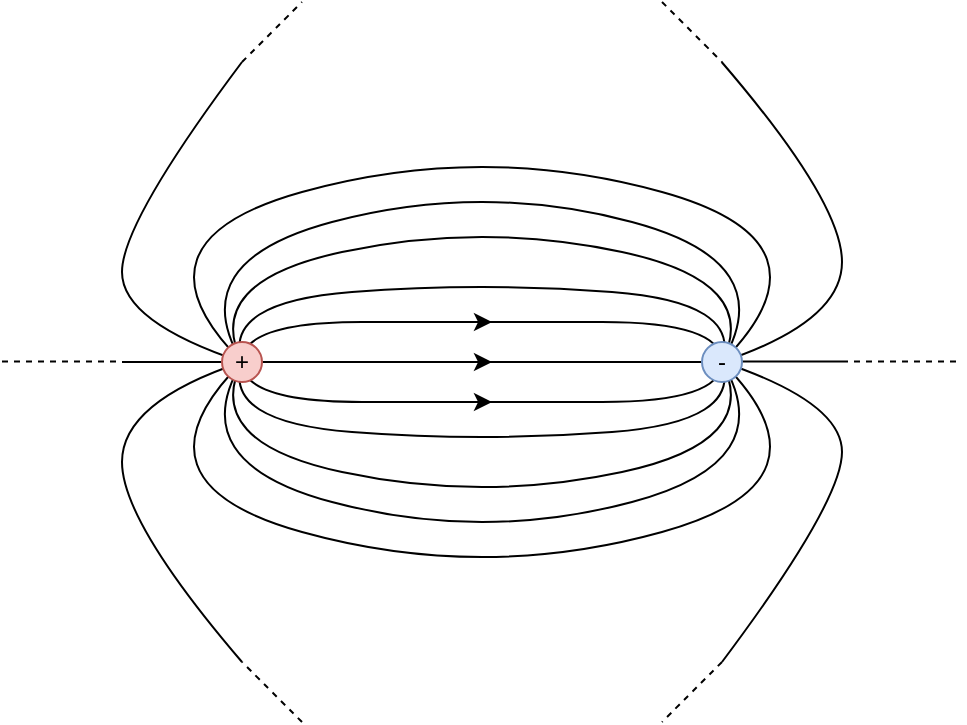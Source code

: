 <mxfile version="24.7.17">
  <diagram name="Pagina-1" id="1iP72UF2LDxVLIAfxwxM">
    <mxGraphModel dx="676" dy="391" grid="1" gridSize="10" guides="1" tooltips="1" connect="1" arrows="1" fold="1" page="1" pageScale="1" pageWidth="827" pageHeight="1169" math="0" shadow="0">
      <root>
        <mxCell id="0" />
        <mxCell id="1" parent="0" />
        <mxCell id="PEXh_kzmDDtfxACpXGH7-7" value="" style="shape=waypoint;sketch=0;fillStyle=solid;size=6;pointerEvents=1;points=[];fillColor=none;resizable=0;rotatable=0;perimeter=centerPerimeter;snapToPoint=1;" vertex="1" parent="1">
          <mxGeometry x="370" y="330" width="20" height="20" as="geometry" />
        </mxCell>
        <mxCell id="PEXh_kzmDDtfxACpXGH7-8" value="" style="shape=waypoint;sketch=0;fillStyle=solid;size=6;pointerEvents=1;points=[];fillColor=none;resizable=0;rotatable=0;perimeter=centerPerimeter;snapToPoint=1;" vertex="1" parent="1">
          <mxGeometry x="610" y="330" width="20" height="20" as="geometry" />
        </mxCell>
        <mxCell id="PEXh_kzmDDtfxACpXGH7-9" style="edgeStyle=orthogonalEdgeStyle;rounded=0;orthogonalLoop=1;jettySize=auto;html=1;entryX=0.382;entryY=0.33;entryDx=0;entryDy=0;entryPerimeter=0;curved=1;endArrow=none;endFill=0;" edge="1" parent="1" source="PEXh_kzmDDtfxACpXGH7-7" target="PEXh_kzmDDtfxACpXGH7-8">
          <mxGeometry relative="1" as="geometry" />
        </mxCell>
        <mxCell id="PEXh_kzmDDtfxACpXGH7-22" value="" style="endArrow=none;html=1;rounded=0;" edge="1" parent="1">
          <mxGeometry width="50" height="50" relative="1" as="geometry">
            <mxPoint x="320" y="340" as="sourcePoint" />
            <mxPoint x="380" y="340" as="targetPoint" />
          </mxGeometry>
        </mxCell>
        <mxCell id="PEXh_kzmDDtfxACpXGH7-23" value="" style="endArrow=none;html=1;rounded=0;dashed=1;" edge="1" parent="1">
          <mxGeometry width="50" height="50" relative="1" as="geometry">
            <mxPoint x="260" y="339.76" as="sourcePoint" />
            <mxPoint x="320" y="339.76" as="targetPoint" />
          </mxGeometry>
        </mxCell>
        <mxCell id="PEXh_kzmDDtfxACpXGH7-24" value="" style="endArrow=none;html=1;rounded=0;dashed=1;" edge="1" parent="1">
          <mxGeometry width="50" height="50" relative="1" as="geometry">
            <mxPoint x="680" y="339.76" as="sourcePoint" />
            <mxPoint x="740" y="339.76" as="targetPoint" />
          </mxGeometry>
        </mxCell>
        <mxCell id="PEXh_kzmDDtfxACpXGH7-25" value="" style="endArrow=none;html=1;rounded=0;" edge="1" parent="1">
          <mxGeometry width="50" height="50" relative="1" as="geometry">
            <mxPoint x="620" y="339.76" as="sourcePoint" />
            <mxPoint x="680" y="339.76" as="targetPoint" />
          </mxGeometry>
        </mxCell>
        <mxCell id="PEXh_kzmDDtfxACpXGH7-57" value="" style="group" vertex="1" connectable="0" parent="1">
          <mxGeometry x="320" y="160" width="360" height="190" as="geometry" />
        </mxCell>
        <mxCell id="PEXh_kzmDDtfxACpXGH7-10" value="" style="endArrow=none;html=1;rounded=0;curved=1;endFill=0;" edge="1" parent="PEXh_kzmDDtfxACpXGH7-57">
          <mxGeometry width="50" height="50" relative="1" as="geometry">
            <mxPoint x="60" y="180" as="sourcePoint" />
            <mxPoint x="300" y="180" as="targetPoint" />
            <Array as="points">
              <mxPoint x="60" y="160" />
              <mxPoint x="180" y="160" />
              <mxPoint x="300" y="160" />
            </Array>
          </mxGeometry>
        </mxCell>
        <mxCell id="PEXh_kzmDDtfxACpXGH7-11" value="" style="endArrow=none;html=1;rounded=0;curved=1;endFill=0;" edge="1" parent="PEXh_kzmDDtfxACpXGH7-57">
          <mxGeometry width="50" height="50" relative="1" as="geometry">
            <mxPoint x="60" y="180" as="sourcePoint" />
            <mxPoint x="300" y="180" as="targetPoint" />
            <Array as="points">
              <mxPoint x="50" y="150" />
              <mxPoint x="180" y="140" />
              <mxPoint x="310" y="150" />
            </Array>
          </mxGeometry>
        </mxCell>
        <mxCell id="PEXh_kzmDDtfxACpXGH7-12" value="" style="endArrow=none;html=1;rounded=0;curved=1;endFill=0;" edge="1" parent="PEXh_kzmDDtfxACpXGH7-57">
          <mxGeometry width="50" height="50" relative="1" as="geometry">
            <mxPoint x="60" y="180" as="sourcePoint" />
            <mxPoint x="300" y="180" as="targetPoint" />
            <Array as="points">
              <mxPoint x="40" y="140" />
              <mxPoint x="180" y="110" />
              <mxPoint x="320" y="140" />
            </Array>
          </mxGeometry>
        </mxCell>
        <mxCell id="PEXh_kzmDDtfxACpXGH7-13" value="" style="endArrow=none;html=1;rounded=0;curved=1;endFill=0;" edge="1" parent="PEXh_kzmDDtfxACpXGH7-57">
          <mxGeometry width="50" height="50" relative="1" as="geometry">
            <mxPoint x="60" y="180" as="sourcePoint" />
            <mxPoint x="300" y="180" as="targetPoint" />
            <Array as="points">
              <mxPoint x="30" y="130" />
              <mxPoint x="180" y="90" />
              <mxPoint x="330" y="130" />
            </Array>
          </mxGeometry>
        </mxCell>
        <mxCell id="PEXh_kzmDDtfxACpXGH7-14" value="" style="endArrow=none;html=1;rounded=0;curved=1;endFill=0;" edge="1" parent="PEXh_kzmDDtfxACpXGH7-57">
          <mxGeometry width="50" height="50" relative="1" as="geometry">
            <mxPoint x="60" y="180" as="sourcePoint" />
            <mxPoint x="300" y="180" as="targetPoint" />
            <Array as="points">
              <mxPoint y="120" />
              <mxPoint x="180" y="70" />
              <mxPoint x="360" y="120" />
            </Array>
          </mxGeometry>
        </mxCell>
        <mxCell id="PEXh_kzmDDtfxACpXGH7-18" value="" style="endArrow=none;html=1;rounded=0;curved=1;" edge="1" parent="PEXh_kzmDDtfxACpXGH7-57">
          <mxGeometry width="50" height="50" relative="1" as="geometry">
            <mxPoint x="60" y="180" as="sourcePoint" />
            <mxPoint x="60" y="30" as="targetPoint" />
            <Array as="points">
              <mxPoint y="160" />
              <mxPoint y="110" />
            </Array>
          </mxGeometry>
        </mxCell>
        <mxCell id="PEXh_kzmDDtfxACpXGH7-19" value="" style="endArrow=none;html=1;rounded=0;curved=1;" edge="1" parent="PEXh_kzmDDtfxACpXGH7-57">
          <mxGeometry width="50" height="50" relative="1" as="geometry">
            <mxPoint x="299.83" y="180" as="sourcePoint" />
            <mxPoint x="299.83" y="30" as="targetPoint" />
            <Array as="points">
              <mxPoint x="360" y="160" />
              <mxPoint x="360" y="100" />
            </Array>
          </mxGeometry>
        </mxCell>
        <mxCell id="PEXh_kzmDDtfxACpXGH7-20" value="" style="endArrow=none;html=1;rounded=0;dashed=1;curved=1;" edge="1" parent="PEXh_kzmDDtfxACpXGH7-57">
          <mxGeometry width="50" height="50" relative="1" as="geometry">
            <mxPoint x="270" as="sourcePoint" />
            <mxPoint x="300" y="30" as="targetPoint" />
          </mxGeometry>
        </mxCell>
        <mxCell id="PEXh_kzmDDtfxACpXGH7-21" value="" style="endArrow=none;html=1;rounded=0;dashed=1;curved=1;" edge="1" parent="PEXh_kzmDDtfxACpXGH7-57">
          <mxGeometry width="50" height="50" relative="1" as="geometry">
            <mxPoint x="60" y="30" as="sourcePoint" />
            <mxPoint x="90" as="targetPoint" />
          </mxGeometry>
        </mxCell>
        <mxCell id="PEXh_kzmDDtfxACpXGH7-86" value="" style="endArrow=classic;html=1;rounded=0;" edge="1" parent="PEXh_kzmDDtfxACpXGH7-57">
          <mxGeometry width="50" height="50" relative="1" as="geometry">
            <mxPoint x="175" y="160" as="sourcePoint" />
            <mxPoint x="185" y="160" as="targetPoint" />
            <Array as="points">
              <mxPoint x="175" y="160" />
            </Array>
          </mxGeometry>
        </mxCell>
        <mxCell id="PEXh_kzmDDtfxACpXGH7-88" value="" style="endArrow=classic;html=1;rounded=0;" edge="1" parent="PEXh_kzmDDtfxACpXGH7-57">
          <mxGeometry width="50" height="50" relative="1" as="geometry">
            <mxPoint x="175" y="180" as="sourcePoint" />
            <mxPoint x="185" y="180" as="targetPoint" />
            <Array as="points">
              <mxPoint x="175" y="180" />
            </Array>
          </mxGeometry>
        </mxCell>
        <mxCell id="PEXh_kzmDDtfxACpXGH7-58" value="" style="group;rotation=-180;" vertex="1" connectable="0" parent="1">
          <mxGeometry x="320" y="340" width="360" height="180" as="geometry" />
        </mxCell>
        <mxCell id="PEXh_kzmDDtfxACpXGH7-59" value="" style="endArrow=none;html=1;rounded=0;curved=1;endFill=0;" edge="1" parent="PEXh_kzmDDtfxACpXGH7-58">
          <mxGeometry width="50" height="50" relative="1" as="geometry">
            <mxPoint x="300" as="sourcePoint" />
            <mxPoint x="60" as="targetPoint" />
            <Array as="points">
              <mxPoint x="300" y="20" />
              <mxPoint x="180" y="20" />
              <mxPoint x="60" y="20" />
            </Array>
          </mxGeometry>
        </mxCell>
        <mxCell id="PEXh_kzmDDtfxACpXGH7-60" value="" style="endArrow=none;html=1;rounded=0;curved=1;endFill=0;" edge="1" parent="PEXh_kzmDDtfxACpXGH7-58">
          <mxGeometry width="50" height="50" relative="1" as="geometry">
            <mxPoint x="300" as="sourcePoint" />
            <mxPoint x="60" as="targetPoint" />
            <Array as="points">
              <mxPoint x="310" y="30" />
              <mxPoint x="180" y="40" />
              <mxPoint x="50" y="30" />
            </Array>
          </mxGeometry>
        </mxCell>
        <mxCell id="PEXh_kzmDDtfxACpXGH7-61" value="" style="endArrow=none;html=1;rounded=0;curved=1;endFill=0;" edge="1" parent="PEXh_kzmDDtfxACpXGH7-58">
          <mxGeometry width="50" height="50" relative="1" as="geometry">
            <mxPoint x="300" as="sourcePoint" />
            <mxPoint x="60" as="targetPoint" />
            <Array as="points">
              <mxPoint x="320" y="40" />
              <mxPoint x="180" y="70" />
              <mxPoint x="40" y="40" />
            </Array>
          </mxGeometry>
        </mxCell>
        <mxCell id="PEXh_kzmDDtfxACpXGH7-62" value="" style="endArrow=none;html=1;rounded=0;curved=1;endFill=0;" edge="1" parent="PEXh_kzmDDtfxACpXGH7-58">
          <mxGeometry width="50" height="50" relative="1" as="geometry">
            <mxPoint x="300" as="sourcePoint" />
            <mxPoint x="60" as="targetPoint" />
            <Array as="points">
              <mxPoint x="330" y="50" />
              <mxPoint x="180" y="90" />
              <mxPoint x="30" y="50" />
            </Array>
          </mxGeometry>
        </mxCell>
        <mxCell id="PEXh_kzmDDtfxACpXGH7-63" value="" style="endArrow=none;html=1;rounded=0;curved=1;endFill=0;" edge="1" parent="PEXh_kzmDDtfxACpXGH7-58">
          <mxGeometry width="50" height="50" relative="1" as="geometry">
            <mxPoint x="300" as="sourcePoint" />
            <mxPoint x="60" as="targetPoint" />
            <Array as="points">
              <mxPoint x="360" y="60" />
              <mxPoint x="180" y="110" />
              <mxPoint y="60" />
            </Array>
          </mxGeometry>
        </mxCell>
        <mxCell id="PEXh_kzmDDtfxACpXGH7-64" value="" style="endArrow=none;html=1;rounded=0;curved=1;" edge="1" parent="PEXh_kzmDDtfxACpXGH7-58">
          <mxGeometry width="50" height="50" relative="1" as="geometry">
            <mxPoint x="300" as="sourcePoint" />
            <mxPoint x="300" y="150" as="targetPoint" />
            <Array as="points">
              <mxPoint x="360" y="20" />
              <mxPoint x="360" y="70" />
            </Array>
          </mxGeometry>
        </mxCell>
        <mxCell id="PEXh_kzmDDtfxACpXGH7-65" value="" style="endArrow=none;html=1;rounded=0;curved=1;" edge="1" parent="PEXh_kzmDDtfxACpXGH7-58">
          <mxGeometry width="50" height="50" relative="1" as="geometry">
            <mxPoint x="60" as="sourcePoint" />
            <mxPoint x="60" y="150" as="targetPoint" />
            <Array as="points">
              <mxPoint y="20" />
              <mxPoint y="80" />
            </Array>
          </mxGeometry>
        </mxCell>
        <mxCell id="PEXh_kzmDDtfxACpXGH7-66" value="" style="endArrow=none;html=1;rounded=0;dashed=1;curved=1;" edge="1" parent="PEXh_kzmDDtfxACpXGH7-58">
          <mxGeometry width="50" height="50" relative="1" as="geometry">
            <mxPoint x="90" y="180" as="sourcePoint" />
            <mxPoint x="60" y="150" as="targetPoint" />
          </mxGeometry>
        </mxCell>
        <mxCell id="PEXh_kzmDDtfxACpXGH7-67" value="" style="endArrow=none;html=1;rounded=0;dashed=1;curved=1;" edge="1" parent="PEXh_kzmDDtfxACpXGH7-58">
          <mxGeometry width="50" height="50" relative="1" as="geometry">
            <mxPoint x="300" y="150" as="sourcePoint" />
            <mxPoint x="270" y="180" as="targetPoint" />
          </mxGeometry>
        </mxCell>
        <mxCell id="PEXh_kzmDDtfxACpXGH7-69" value="+" style="ellipse;whiteSpace=wrap;html=1;aspect=fixed;fillColor=#f8cecc;strokeColor=#b85450;" vertex="1" parent="PEXh_kzmDDtfxACpXGH7-58">
          <mxGeometry x="50" y="-10" width="20" height="20" as="geometry" />
        </mxCell>
        <mxCell id="PEXh_kzmDDtfxACpXGH7-89" value="" style="endArrow=classic;html=1;rounded=0;" edge="1" parent="PEXh_kzmDDtfxACpXGH7-58">
          <mxGeometry width="50" height="50" relative="1" as="geometry">
            <mxPoint x="175" y="20" as="sourcePoint" />
            <mxPoint x="185" y="20" as="targetPoint" />
            <Array as="points">
              <mxPoint x="175" y="20" />
            </Array>
          </mxGeometry>
        </mxCell>
        <mxCell id="PEXh_kzmDDtfxACpXGH7-85" value="-" style="ellipse;whiteSpace=wrap;html=1;aspect=fixed;fillColor=#dae8fc;strokeColor=#6c8ebf;" vertex="1" parent="1">
          <mxGeometry x="610" y="330" width="20" height="20" as="geometry" />
        </mxCell>
      </root>
    </mxGraphModel>
  </diagram>
</mxfile>
